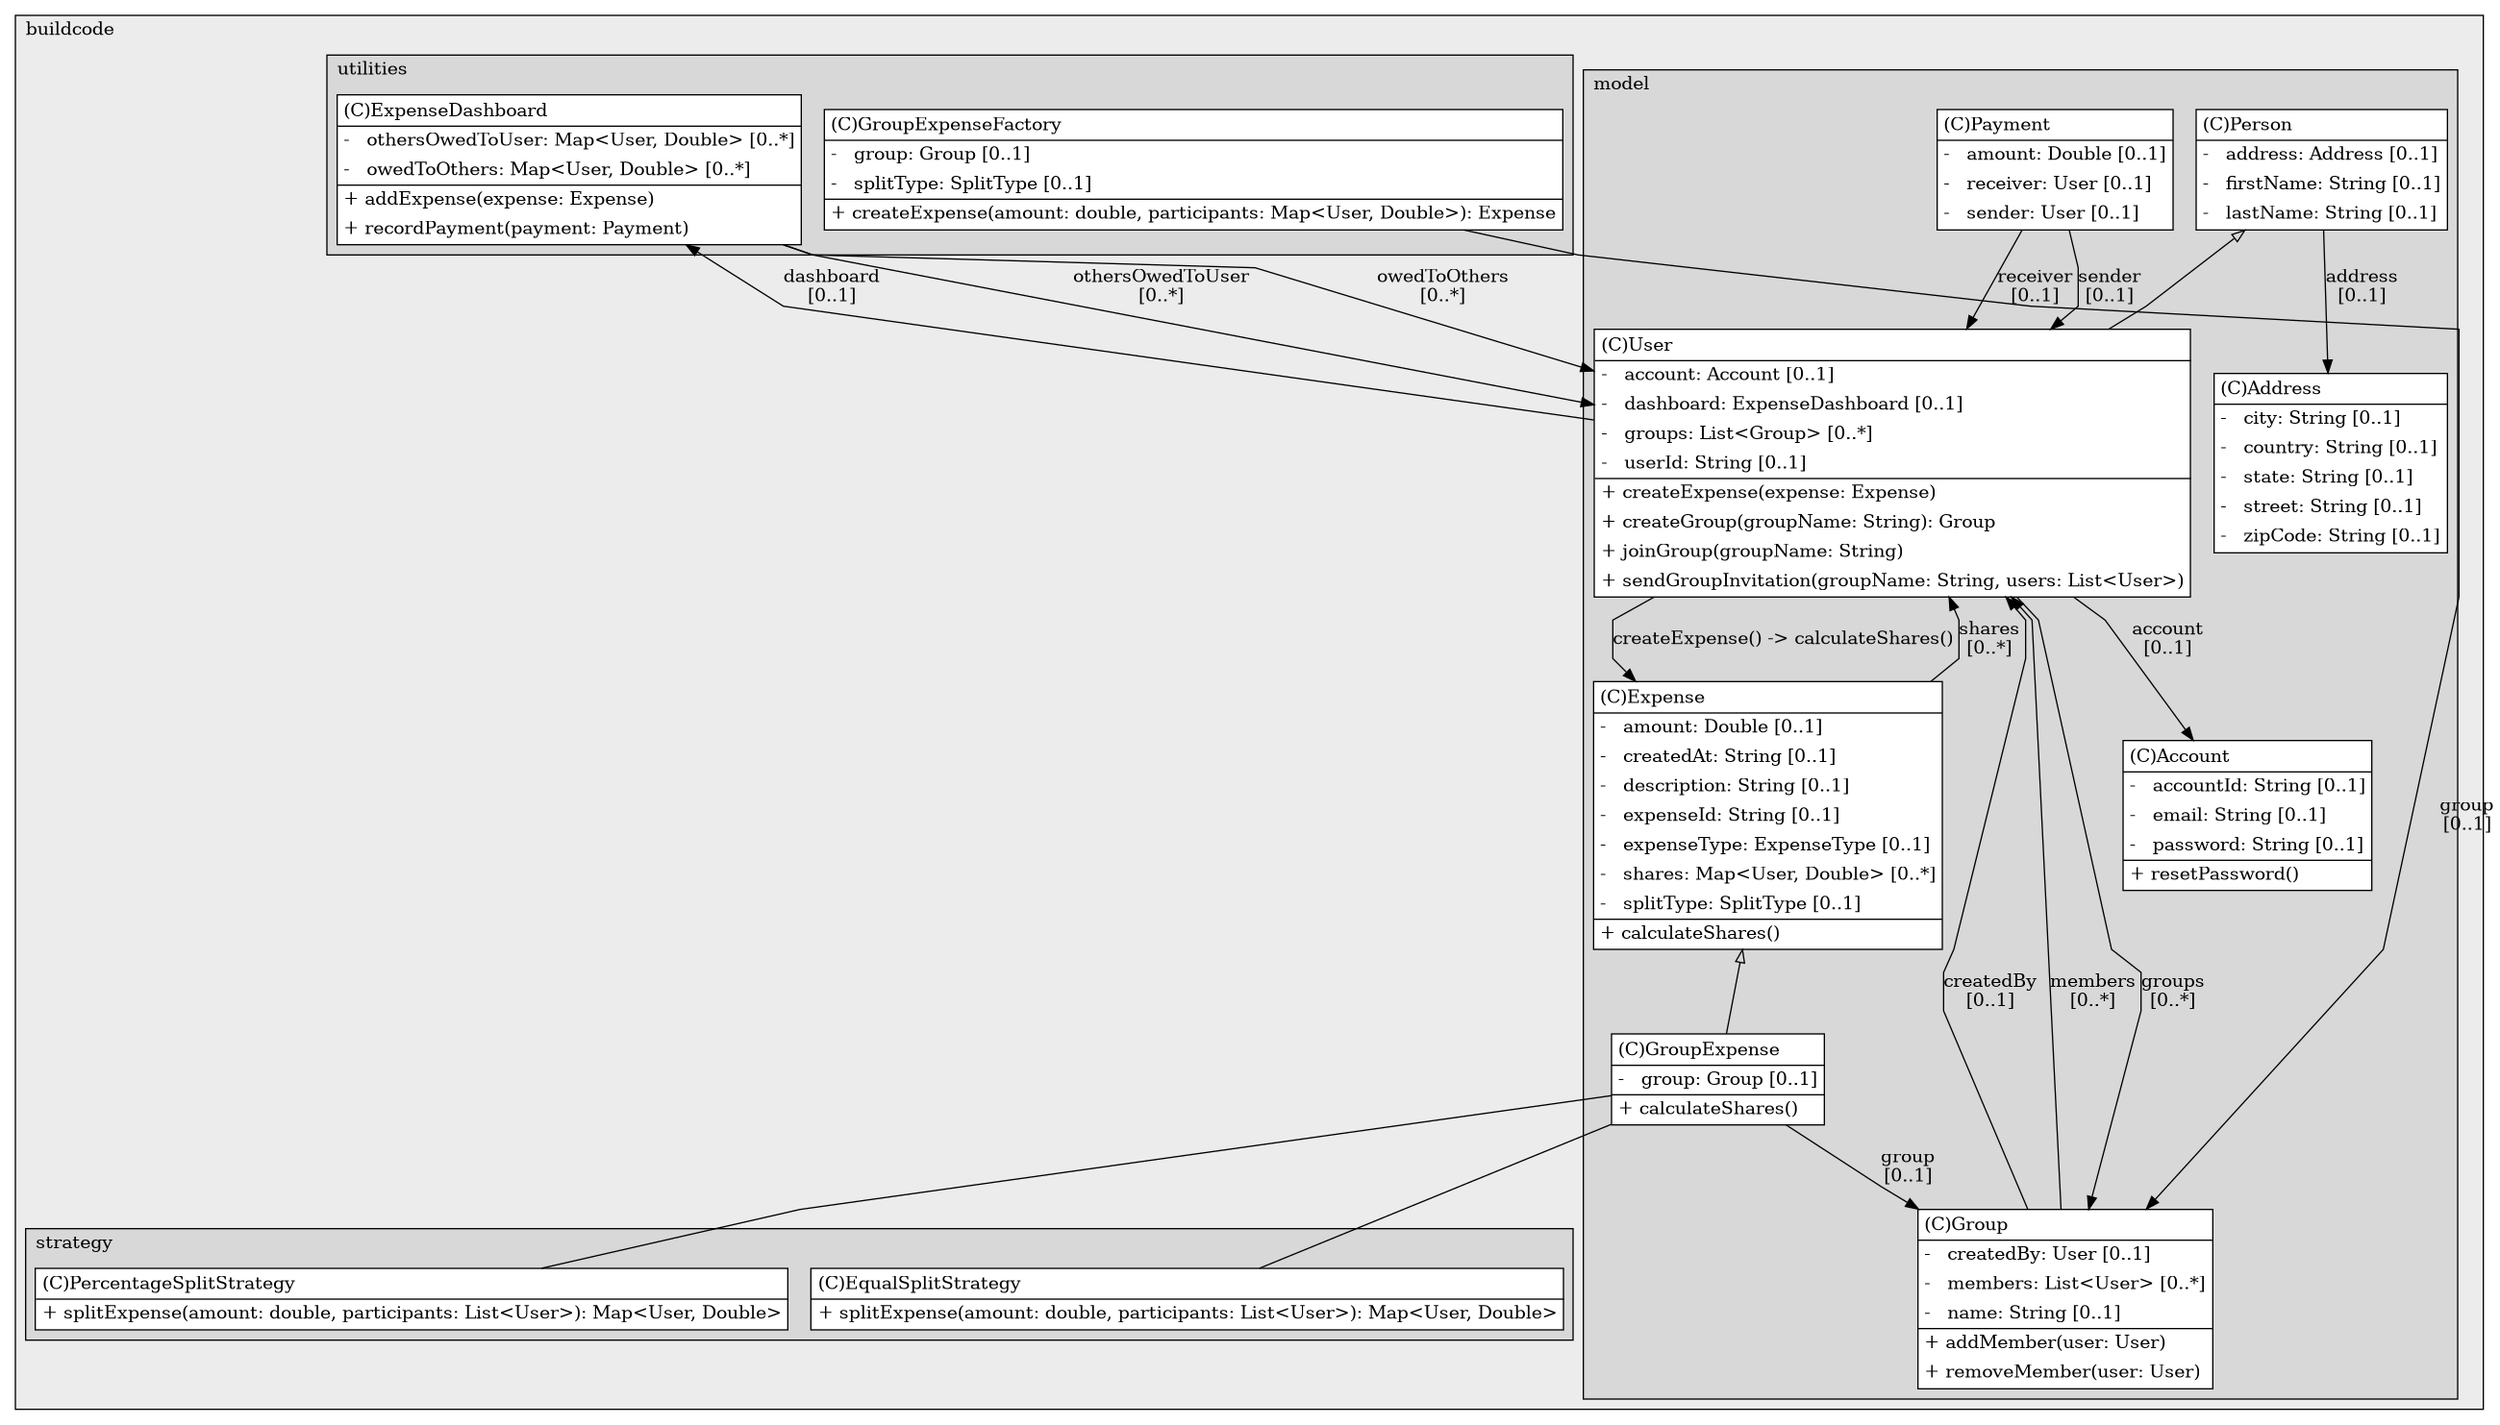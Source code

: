 @startuml

/' diagram meta data start
config=StructureConfiguration;
{
  "projectClassification": {
    "searchMode": "OpenProject", // OpenProject, AllProjects
    "includedProjects": "",
    "pathEndKeywords": "*.impl",
    "isClientPath": "",
    "isClientName": "",
    "isTestPath": "",
    "isTestName": "",
    "isMappingPath": "",
    "isMappingName": "",
    "isDataAccessPath": "",
    "isDataAccessName": "",
    "isDataStructurePath": "",
    "isDataStructureName": "",
    "isInterfaceStructuresPath": "",
    "isInterfaceStructuresName": "",
    "isEntryPointPath": "",
    "isEntryPointName": "",
    "treatFinalFieldsAsMandatory": false
  },
  "graphRestriction": {
    "classPackageExcludeFilter": "",
    "classPackageIncludeFilter": "",
    "classNameExcludeFilter": "",
    "classNameIncludeFilter": "",
    "methodNameExcludeFilter": "",
    "methodNameIncludeFilter": "",
    "removeByInheritance": "", // inheritance/annotation based filtering is done in a second step
    "removeByAnnotation": "",
    "removeByClassPackage": "", // cleanup the graph after inheritance/annotation based filtering is done
    "removeByClassName": "",
    "cutMappings": false,
    "cutEnum": true,
    "cutTests": true,
    "cutClient": true,
    "cutDataAccess": false,
    "cutInterfaceStructures": false,
    "cutDataStructures": false,
    "cutGetterAndSetter": true,
    "cutConstructors": true
  },
  "graphTraversal": {
    "forwardDepth": 6,
    "backwardDepth": 6,
    "classPackageExcludeFilter": "",
    "classPackageIncludeFilter": "",
    "classNameExcludeFilter": "",
    "classNameIncludeFilter": "",
    "methodNameExcludeFilter": "",
    "methodNameIncludeFilter": "",
    "hideMappings": false,
    "hideDataStructures": false,
    "hidePrivateMethods": true,
    "hideInterfaceCalls": true, // indirection: implementation -> interface (is hidden) -> implementation
    "onlyShowApplicationEntryPoints": false, // root node is included
    "useMethodCallsForStructureDiagram": "ForwardOnly" // ForwardOnly, BothDirections, No
  },
  "details": {
    "aggregation": "GroupByClass", // ByClass, GroupByClass, None
    "showClassGenericTypes": true,
    "showMethods": true,
    "showMethodParameterNames": true,
    "showMethodParameterTypes": true,
    "showMethodReturnType": true,
    "showPackageLevels": 2,
    "showDetailedClassStructure": true
  },
  "rootClass": "org.buildcode.model.User",
  "extensionCallbackMethod": "" // qualified.class.name#methodName - signature: public static String method(String)
}
diagram meta data end '/



digraph g {
    rankdir="TB"
    splines=polyline
    

'nodes 
subgraph cluster_1400533669 { 
   	label=buildcode
	labeljust=l
	fillcolor="#ececec"
	style=filled
   
   subgraph cluster_1710343382 { 
   	label=model
	labeljust=l
	fillcolor="#d8d8d8"
	style=filled
   
   Account408357324[
	label=<<TABLE BORDER="1" CELLBORDER="0" CELLPADDING="4" CELLSPACING="0">
<TR><TD ALIGN="LEFT" >(C)Account</TD></TR>
<HR/>
<TR><TD ALIGN="LEFT" >-   accountId: String [0..1]</TD></TR>
<TR><TD ALIGN="LEFT" >-   email: String [0..1]</TD></TR>
<TR><TD ALIGN="LEFT" >-   password: String [0..1]</TD></TR>
<HR/>
<TR><TD ALIGN="LEFT" >+ resetPassword()</TD></TR>
</TABLE>>
	style=filled
	margin=0
	shape=plaintext
	fillcolor="#FFFFFF"
];

Address408357324[
	label=<<TABLE BORDER="1" CELLBORDER="0" CELLPADDING="4" CELLSPACING="0">
<TR><TD ALIGN="LEFT" >(C)Address</TD></TR>
<HR/>
<TR><TD ALIGN="LEFT" >-   city: String [0..1]</TD></TR>
<TR><TD ALIGN="LEFT" >-   country: String [0..1]</TD></TR>
<TR><TD ALIGN="LEFT" >-   state: String [0..1]</TD></TR>
<TR><TD ALIGN="LEFT" >-   street: String [0..1]</TD></TR>
<TR><TD ALIGN="LEFT" >-   zipCode: String [0..1]</TD></TR>
</TABLE>>
	style=filled
	margin=0
	shape=plaintext
	fillcolor="#FFFFFF"
];

Expense408357324[
	label=<<TABLE BORDER="1" CELLBORDER="0" CELLPADDING="4" CELLSPACING="0">
<TR><TD ALIGN="LEFT" >(C)Expense</TD></TR>
<HR/>
<TR><TD ALIGN="LEFT" >-   amount: Double [0..1]</TD></TR>
<TR><TD ALIGN="LEFT" >-   createdAt: String [0..1]</TD></TR>
<TR><TD ALIGN="LEFT" >-   description: String [0..1]</TD></TR>
<TR><TD ALIGN="LEFT" >-   expenseId: String [0..1]</TD></TR>
<TR><TD ALIGN="LEFT" >-   expenseType: ExpenseType [0..1]</TD></TR>
<TR><TD ALIGN="LEFT" >-   shares: Map&lt;User, Double&gt; [0..*]</TD></TR>
<TR><TD ALIGN="LEFT" >-   splitType: SplitType [0..1]</TD></TR>
<HR/>
<TR><TD ALIGN="LEFT" >+ calculateShares()</TD></TR>
</TABLE>>
	style=filled
	margin=0
	shape=plaintext
	fillcolor="#FFFFFF"
];

Group408357324[
	label=<<TABLE BORDER="1" CELLBORDER="0" CELLPADDING="4" CELLSPACING="0">
<TR><TD ALIGN="LEFT" >(C)Group</TD></TR>
<HR/>
<TR><TD ALIGN="LEFT" >-   createdBy: User [0..1]</TD></TR>
<TR><TD ALIGN="LEFT" >-   members: List&lt;User&gt; [0..*]</TD></TR>
<TR><TD ALIGN="LEFT" >-   name: String [0..1]</TD></TR>
<HR/>
<TR><TD ALIGN="LEFT" >+ addMember(user: User)</TD></TR>
<TR><TD ALIGN="LEFT" >+ removeMember(user: User)</TD></TR>
</TABLE>>
	style=filled
	margin=0
	shape=plaintext
	fillcolor="#FFFFFF"
];

GroupExpense408357324[
	label=<<TABLE BORDER="1" CELLBORDER="0" CELLPADDING="4" CELLSPACING="0">
<TR><TD ALIGN="LEFT" >(C)GroupExpense</TD></TR>
<HR/>
<TR><TD ALIGN="LEFT" >-   group: Group [0..1]</TD></TR>
<HR/>
<TR><TD ALIGN="LEFT" >+ calculateShares()</TD></TR>
</TABLE>>
	style=filled
	margin=0
	shape=plaintext
	fillcolor="#FFFFFF"
];

Payment408357324[
	label=<<TABLE BORDER="1" CELLBORDER="0" CELLPADDING="4" CELLSPACING="0">
<TR><TD ALIGN="LEFT" >(C)Payment</TD></TR>
<HR/>
<TR><TD ALIGN="LEFT" >-   amount: Double [0..1]</TD></TR>
<TR><TD ALIGN="LEFT" >-   receiver: User [0..1]</TD></TR>
<TR><TD ALIGN="LEFT" >-   sender: User [0..1]</TD></TR>
</TABLE>>
	style=filled
	margin=0
	shape=plaintext
	fillcolor="#FFFFFF"
];

Person408357324[
	label=<<TABLE BORDER="1" CELLBORDER="0" CELLPADDING="4" CELLSPACING="0">
<TR><TD ALIGN="LEFT" >(C)Person</TD></TR>
<HR/>
<TR><TD ALIGN="LEFT" >-   address: Address [0..1]</TD></TR>
<TR><TD ALIGN="LEFT" >-   firstName: String [0..1]</TD></TR>
<TR><TD ALIGN="LEFT" >-   lastName: String [0..1]</TD></TR>
</TABLE>>
	style=filled
	margin=0
	shape=plaintext
	fillcolor="#FFFFFF"
];

User408357324[
	label=<<TABLE BORDER="1" CELLBORDER="0" CELLPADDING="4" CELLSPACING="0">
<TR><TD ALIGN="LEFT" >(C)User</TD></TR>
<HR/>
<TR><TD ALIGN="LEFT" >-   account: Account [0..1]</TD></TR>
<TR><TD ALIGN="LEFT" >-   dashboard: ExpenseDashboard [0..1]</TD></TR>
<TR><TD ALIGN="LEFT" >-   groups: List&lt;Group&gt; [0..*]</TD></TR>
<TR><TD ALIGN="LEFT" >-   userId: String [0..1]</TD></TR>
<HR/>
<TR><TD ALIGN="LEFT" >+ createExpense(expense: Expense)</TD></TR>
<TR><TD ALIGN="LEFT" >+ createGroup(groupName: String): Group</TD></TR>
<TR><TD ALIGN="LEFT" >+ joinGroup(groupName: String)</TD></TR>
<TR><TD ALIGN="LEFT" >+ sendGroupInvitation(groupName: String, users: List&lt;User&gt;)</TD></TR>
</TABLE>>
	style=filled
	margin=0
	shape=plaintext
	fillcolor="#FFFFFF"
];
} 

subgraph cluster_1723997641 { 
   	label=utilities
	labeljust=l
	fillcolor="#d8d8d8"
	style=filled
   
   ExpenseDashboard1558953005[
	label=<<TABLE BORDER="1" CELLBORDER="0" CELLPADDING="4" CELLSPACING="0">
<TR><TD ALIGN="LEFT" >(C)ExpenseDashboard</TD></TR>
<HR/>
<TR><TD ALIGN="LEFT" >-   othersOwedToUser: Map&lt;User, Double&gt; [0..*]</TD></TR>
<TR><TD ALIGN="LEFT" >-   owedToOthers: Map&lt;User, Double&gt; [0..*]</TD></TR>
<HR/>
<TR><TD ALIGN="LEFT" >+ addExpense(expense: Expense)</TD></TR>
<TR><TD ALIGN="LEFT" >+ recordPayment(payment: Payment)</TD></TR>
</TABLE>>
	style=filled
	margin=0
	shape=plaintext
	fillcolor="#FFFFFF"
];

GroupExpenseFactory1558953005[
	label=<<TABLE BORDER="1" CELLBORDER="0" CELLPADDING="4" CELLSPACING="0">
<TR><TD ALIGN="LEFT" >(C)GroupExpenseFactory</TD></TR>
<HR/>
<TR><TD ALIGN="LEFT" >-   group: Group [0..1]</TD></TR>
<TR><TD ALIGN="LEFT" >-   splitType: SplitType [0..1]</TD></TR>
<HR/>
<TR><TD ALIGN="LEFT" >+ createExpense(amount: double, participants: Map&lt;User, Double&gt;): Expense</TD></TR>
</TABLE>>
	style=filled
	margin=0
	shape=plaintext
	fillcolor="#FFFFFF"
];
} 

subgraph cluster_245375322 { 
   	label=strategy
	labeljust=l
	fillcolor="#d8d8d8"
	style=filled
   
   EqualSplitStrategy137620976[
	label=<<TABLE BORDER="1" CELLBORDER="0" CELLPADDING="4" CELLSPACING="0">
<TR><TD ALIGN="LEFT" >(C)EqualSplitStrategy</TD></TR>
<HR/>
<TR><TD ALIGN="LEFT" >+ splitExpense(amount: double, participants: List&lt;User&gt;): Map&lt;User, Double&gt;</TD></TR>
</TABLE>>
	style=filled
	margin=0
	shape=plaintext
	fillcolor="#FFFFFF"
];

PercentageSplitStrategy137620976[
	label=<<TABLE BORDER="1" CELLBORDER="0" CELLPADDING="4" CELLSPACING="0">
<TR><TD ALIGN="LEFT" >(C)PercentageSplitStrategy</TD></TR>
<HR/>
<TR><TD ALIGN="LEFT" >+ splitExpense(amount: double, participants: List&lt;User&gt;): Map&lt;User, Double&gt;</TD></TR>
</TABLE>>
	style=filled
	margin=0
	shape=plaintext
	fillcolor="#FFFFFF"
];
} 
} 

'edges    
Expense408357324 -> GroupExpense408357324[arrowhead=none, arrowtail=empty, dir=both];
Expense408357324 -> User408357324[label="shares
[0..*]"];
ExpenseDashboard1558953005 -> User408357324[label="othersOwedToUser
[0..*]"];
ExpenseDashboard1558953005 -> User408357324[label="owedToOthers
[0..*]"];
Group408357324 -> User408357324[label="createdBy
[0..1]"];
Group408357324 -> User408357324[label="members
[0..*]"];
GroupExpense408357324 -> EqualSplitStrategy137620976[arrowhead=none];
GroupExpense408357324 -> Group408357324[label="group
[0..1]"];
GroupExpense408357324 -> PercentageSplitStrategy137620976[arrowhead=none];
GroupExpenseFactory1558953005 -> Group408357324[label="group
[0..1]"];
Payment408357324 -> User408357324[label="receiver
[0..1]"];
Payment408357324 -> User408357324[label="sender
[0..1]"];
Person408357324 -> Address408357324[label="address
[0..1]"];
Person408357324 -> User408357324[arrowhead=none, arrowtail=empty, dir=both];
User408357324 -> Account408357324[label="account
[0..1]"];
User408357324 -> Expense408357324[label="createExpense() -> calculateShares()"];
User408357324 -> ExpenseDashboard1558953005[label="dashboard
[0..1]"];
User408357324 -> Group408357324[label="groups
[0..*]"];
    
}
@enduml